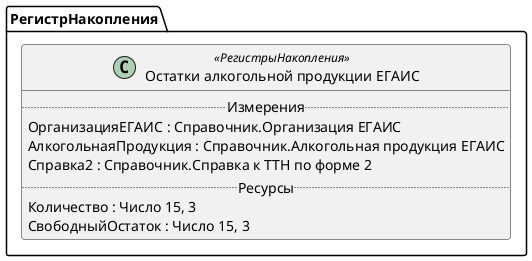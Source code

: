 ﻿@startuml ОстаткиАлкогольнойПродукцииЕГАИС
'!include templates.wsd
'..\include templates.wsd
class РегистрНакопления.ОстаткиАлкогольнойПродукцииЕГАИС as "Остатки алкогольной продукции ЕГАИС" <<РегистрыНакопления>>
{
..Измерения..
ОрганизацияЕГАИС : Справочник.Организация ЕГАИС
АлкогольнаяПродукция : Справочник.Алкогольная продукция ЕГАИС
Справка2 : Справочник.Справка к ТТН по форме 2
..Ресурсы..
Количество : Число 15, 3
СвободныйОстаток : Число 15, 3
}
@enduml
